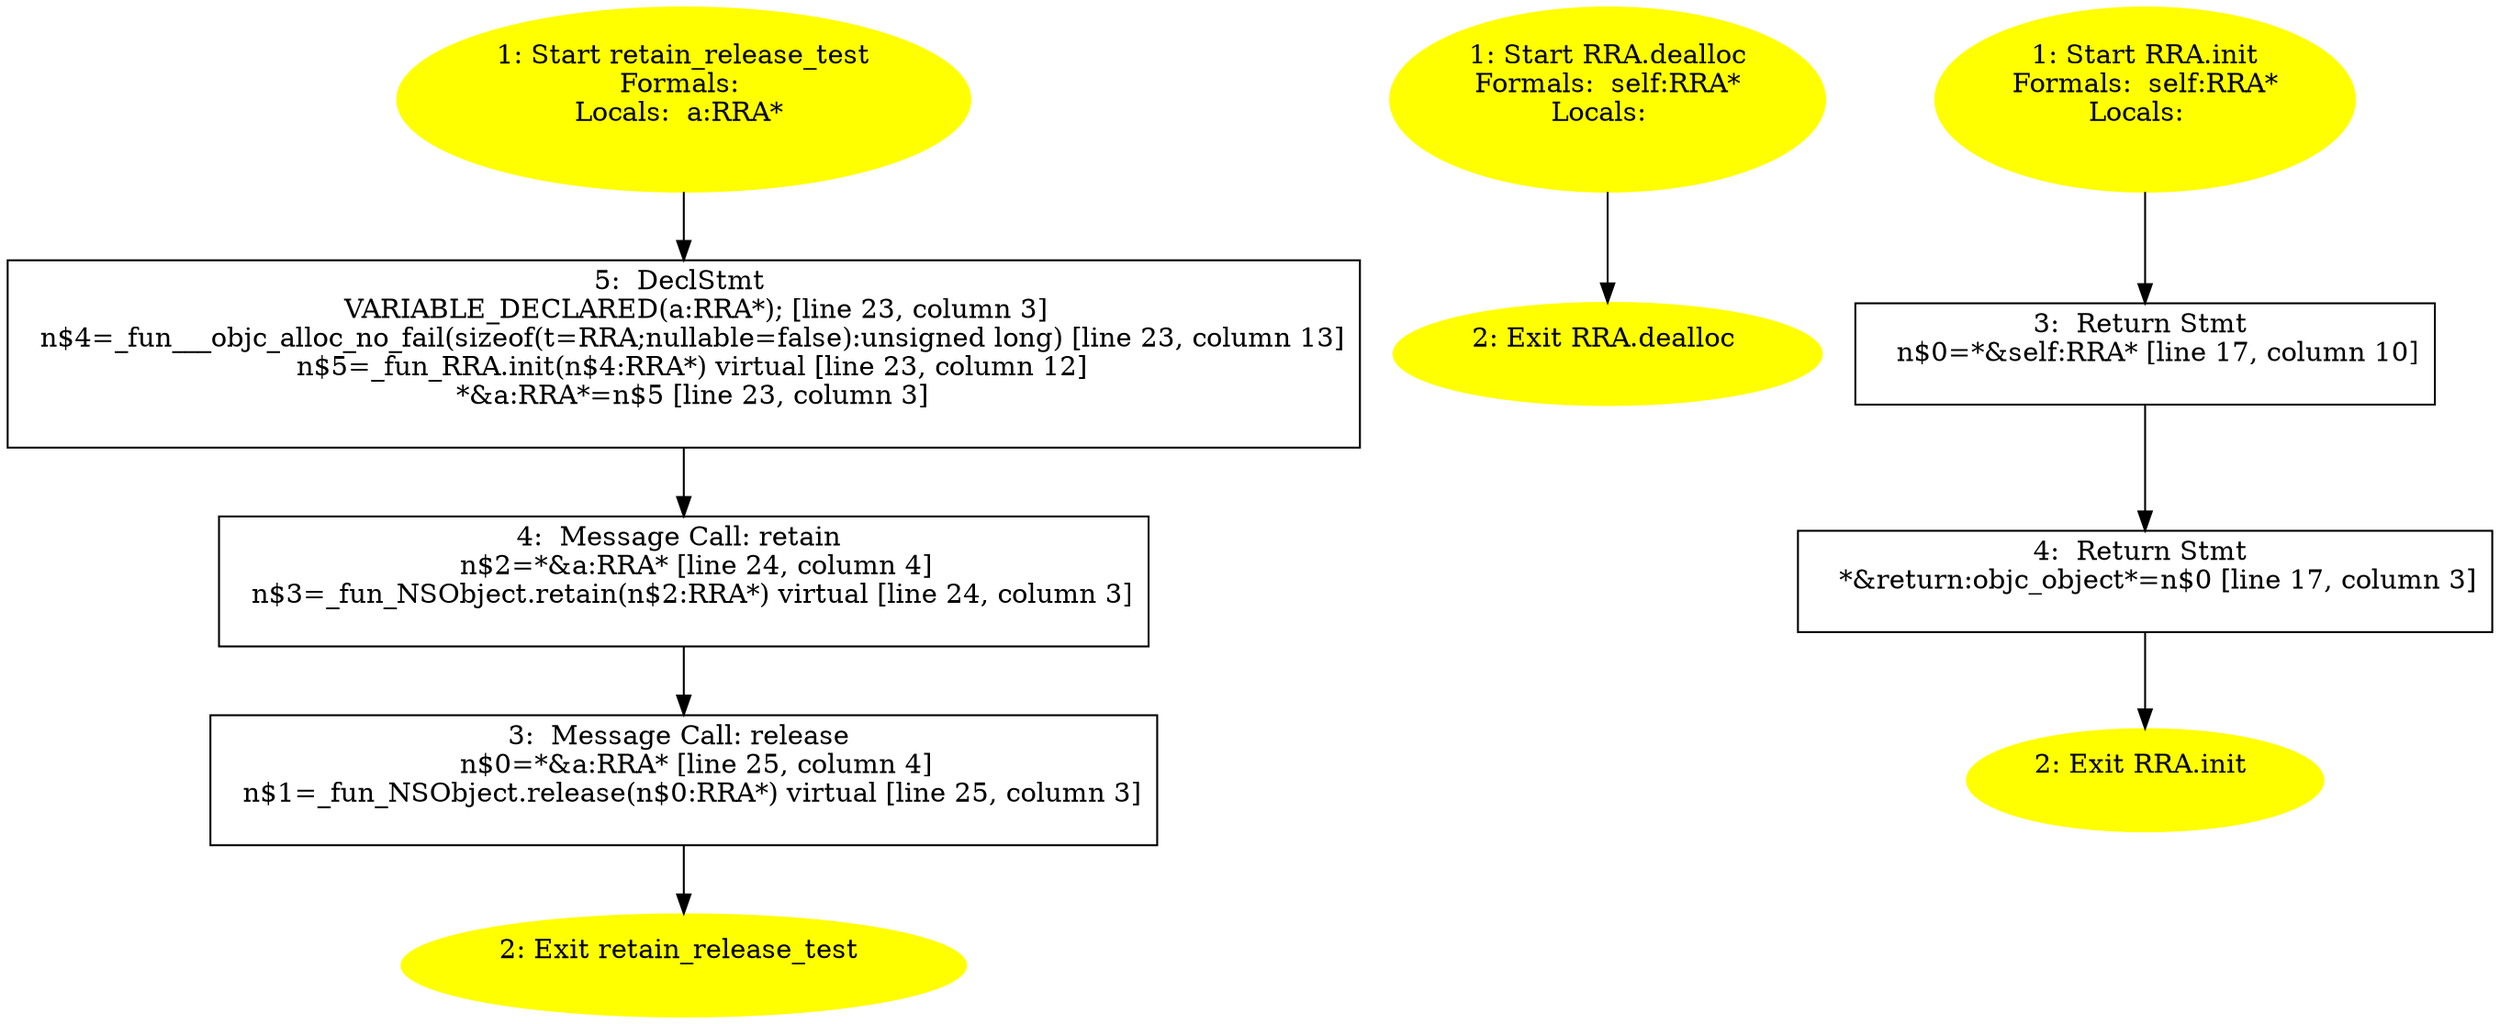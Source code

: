 /* @generated */
digraph cfg {
"retain_release_test.65a9467f2c991ef5_1" [label="1: Start retain_release_test\nFormals: \nLocals:  a:RRA* \n  " color=yellow style=filled]
	

	 "retain_release_test.65a9467f2c991ef5_1" -> "retain_release_test.65a9467f2c991ef5_5" ;
"retain_release_test.65a9467f2c991ef5_2" [label="2: Exit retain_release_test \n  " color=yellow style=filled]
	

"retain_release_test.65a9467f2c991ef5_3" [label="3:  Message Call: release \n   n$0=*&a:RRA* [line 25, column 4]\n  n$1=_fun_NSObject.release(n$0:RRA*) virtual [line 25, column 3]\n " shape="box"]
	

	 "retain_release_test.65a9467f2c991ef5_3" -> "retain_release_test.65a9467f2c991ef5_2" ;
"retain_release_test.65a9467f2c991ef5_4" [label="4:  Message Call: retain \n   n$2=*&a:RRA* [line 24, column 4]\n  n$3=_fun_NSObject.retain(n$2:RRA*) virtual [line 24, column 3]\n " shape="box"]
	

	 "retain_release_test.65a9467f2c991ef5_4" -> "retain_release_test.65a9467f2c991ef5_3" ;
"retain_release_test.65a9467f2c991ef5_5" [label="5:  DeclStmt \n   VARIABLE_DECLARED(a:RRA*); [line 23, column 3]\n  n$4=_fun___objc_alloc_no_fail(sizeof(t=RRA;nullable=false):unsigned long) [line 23, column 13]\n  n$5=_fun_RRA.init(n$4:RRA*) virtual [line 23, column 12]\n  *&a:RRA*=n$5 [line 23, column 3]\n " shape="box"]
	

	 "retain_release_test.65a9467f2c991ef5_5" -> "retain_release_test.65a9467f2c991ef5_4" ;
"dealloc#RRA#[instance].ce47edcdb70a255d_1" [label="1: Start RRA.dealloc\nFormals:  self:RRA*\nLocals:  \n  " color=yellow style=filled]
	

	 "dealloc#RRA#[instance].ce47edcdb70a255d_1" -> "dealloc#RRA#[instance].ce47edcdb70a255d_2" ;
"dealloc#RRA#[instance].ce47edcdb70a255d_2" [label="2: Exit RRA.dealloc \n  " color=yellow style=filled]
	

"init#RRA#[instance].5321a35fb15e7a64_1" [label="1: Start RRA.init\nFormals:  self:RRA*\nLocals:  \n  " color=yellow style=filled]
	

	 "init#RRA#[instance].5321a35fb15e7a64_1" -> "init#RRA#[instance].5321a35fb15e7a64_3" ;
"init#RRA#[instance].5321a35fb15e7a64_2" [label="2: Exit RRA.init \n  " color=yellow style=filled]
	

"init#RRA#[instance].5321a35fb15e7a64_3" [label="3:  Return Stmt \n   n$0=*&self:RRA* [line 17, column 10]\n " shape="box"]
	

	 "init#RRA#[instance].5321a35fb15e7a64_3" -> "init#RRA#[instance].5321a35fb15e7a64_4" ;
"init#RRA#[instance].5321a35fb15e7a64_4" [label="4:  Return Stmt \n   *&return:objc_object*=n$0 [line 17, column 3]\n " shape="box"]
	

	 "init#RRA#[instance].5321a35fb15e7a64_4" -> "init#RRA#[instance].5321a35fb15e7a64_2" ;
}

